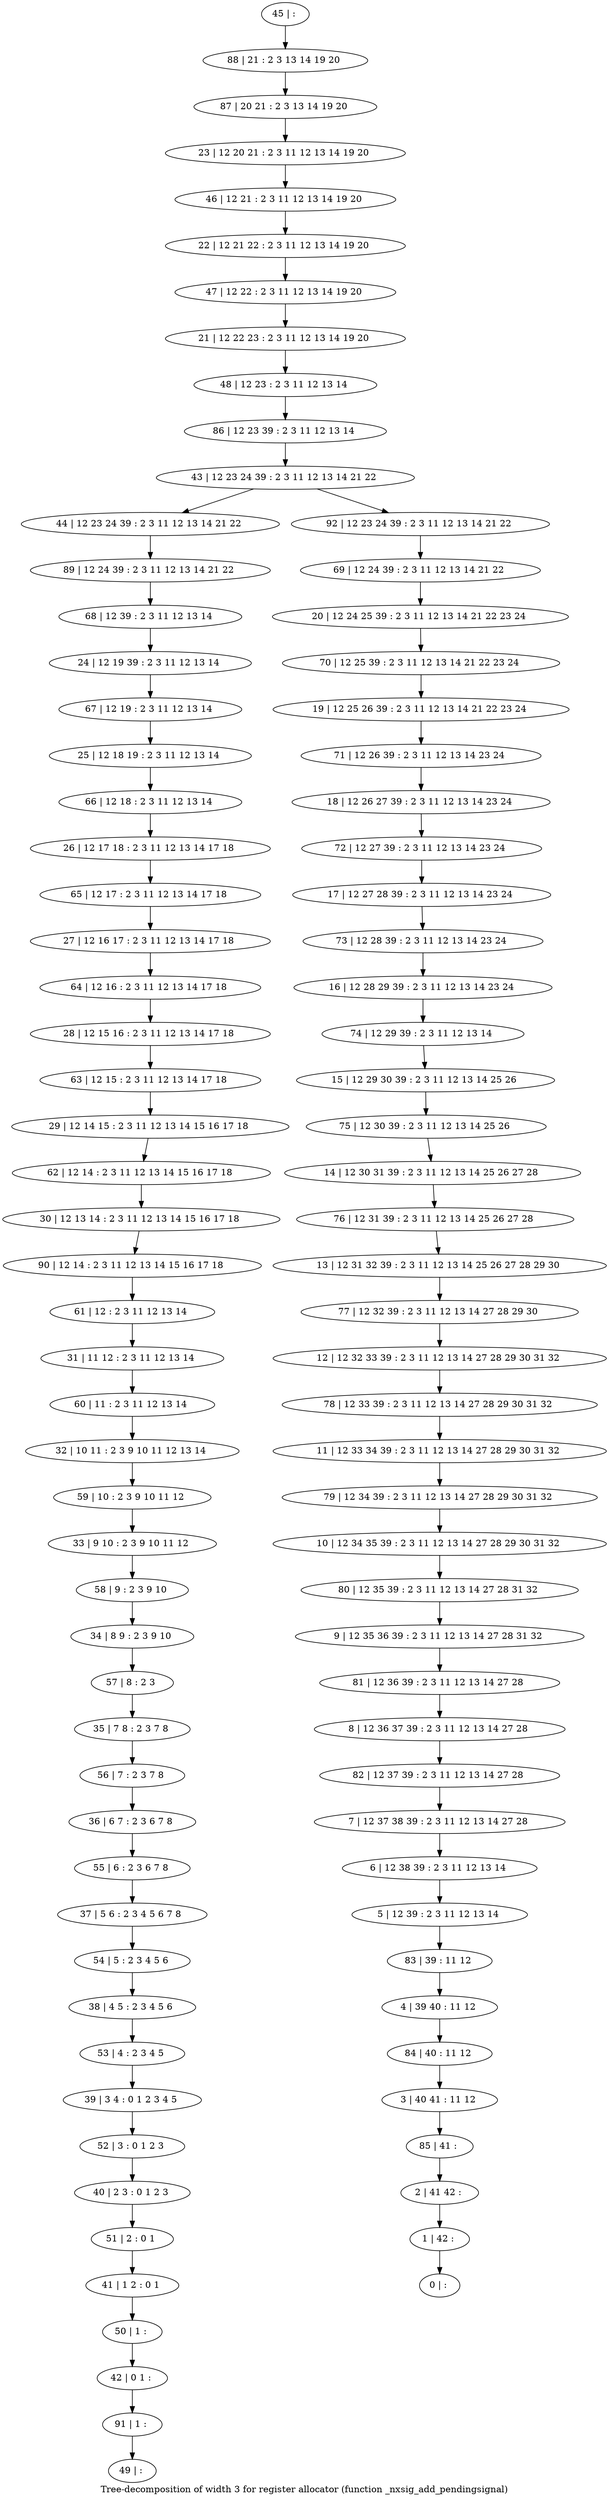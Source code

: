 digraph G {
graph [label="Tree-decomposition of width 3 for register allocator (function _nxsig_add_pendingsignal)"]
0[label="0 | : "];
1[label="1 | 42 : "];
2[label="2 | 41 42 : "];
3[label="3 | 40 41 : 11 12 "];
4[label="4 | 39 40 : 11 12 "];
5[label="5 | 12 39 : 2 3 11 12 13 14 "];
6[label="6 | 12 38 39 : 2 3 11 12 13 14 "];
7[label="7 | 12 37 38 39 : 2 3 11 12 13 14 27 28 "];
8[label="8 | 12 36 37 39 : 2 3 11 12 13 14 27 28 "];
9[label="9 | 12 35 36 39 : 2 3 11 12 13 14 27 28 31 32 "];
10[label="10 | 12 34 35 39 : 2 3 11 12 13 14 27 28 29 30 31 32 "];
11[label="11 | 12 33 34 39 : 2 3 11 12 13 14 27 28 29 30 31 32 "];
12[label="12 | 12 32 33 39 : 2 3 11 12 13 14 27 28 29 30 31 32 "];
13[label="13 | 12 31 32 39 : 2 3 11 12 13 14 25 26 27 28 29 30 "];
14[label="14 | 12 30 31 39 : 2 3 11 12 13 14 25 26 27 28 "];
15[label="15 | 12 29 30 39 : 2 3 11 12 13 14 25 26 "];
16[label="16 | 12 28 29 39 : 2 3 11 12 13 14 23 24 "];
17[label="17 | 12 27 28 39 : 2 3 11 12 13 14 23 24 "];
18[label="18 | 12 26 27 39 : 2 3 11 12 13 14 23 24 "];
19[label="19 | 12 25 26 39 : 2 3 11 12 13 14 21 22 23 24 "];
20[label="20 | 12 24 25 39 : 2 3 11 12 13 14 21 22 23 24 "];
21[label="21 | 12 22 23 : 2 3 11 12 13 14 19 20 "];
22[label="22 | 12 21 22 : 2 3 11 12 13 14 19 20 "];
23[label="23 | 12 20 21 : 2 3 11 12 13 14 19 20 "];
24[label="24 | 12 19 39 : 2 3 11 12 13 14 "];
25[label="25 | 12 18 19 : 2 3 11 12 13 14 "];
26[label="26 | 12 17 18 : 2 3 11 12 13 14 17 18 "];
27[label="27 | 12 16 17 : 2 3 11 12 13 14 17 18 "];
28[label="28 | 12 15 16 : 2 3 11 12 13 14 17 18 "];
29[label="29 | 12 14 15 : 2 3 11 12 13 14 15 16 17 18 "];
30[label="30 | 12 13 14 : 2 3 11 12 13 14 15 16 17 18 "];
31[label="31 | 11 12 : 2 3 11 12 13 14 "];
32[label="32 | 10 11 : 2 3 9 10 11 12 13 14 "];
33[label="33 | 9 10 : 2 3 9 10 11 12 "];
34[label="34 | 8 9 : 2 3 9 10 "];
35[label="35 | 7 8 : 2 3 7 8 "];
36[label="36 | 6 7 : 2 3 6 7 8 "];
37[label="37 | 5 6 : 2 3 4 5 6 7 8 "];
38[label="38 | 4 5 : 2 3 4 5 6 "];
39[label="39 | 3 4 : 0 1 2 3 4 5 "];
40[label="40 | 2 3 : 0 1 2 3 "];
41[label="41 | 1 2 : 0 1 "];
42[label="42 | 0 1 : "];
43[label="43 | 12 23 24 39 : 2 3 11 12 13 14 21 22 "];
44[label="44 | 12 23 24 39 : 2 3 11 12 13 14 21 22 "];
45[label="45 | : "];
46[label="46 | 12 21 : 2 3 11 12 13 14 19 20 "];
47[label="47 | 12 22 : 2 3 11 12 13 14 19 20 "];
48[label="48 | 12 23 : 2 3 11 12 13 14 "];
49[label="49 | : "];
50[label="50 | 1 : "];
51[label="51 | 2 : 0 1 "];
52[label="52 | 3 : 0 1 2 3 "];
53[label="53 | 4 : 2 3 4 5 "];
54[label="54 | 5 : 2 3 4 5 6 "];
55[label="55 | 6 : 2 3 6 7 8 "];
56[label="56 | 7 : 2 3 7 8 "];
57[label="57 | 8 : 2 3 "];
58[label="58 | 9 : 2 3 9 10 "];
59[label="59 | 10 : 2 3 9 10 11 12 "];
60[label="60 | 11 : 2 3 11 12 13 14 "];
61[label="61 | 12 : 2 3 11 12 13 14 "];
62[label="62 | 12 14 : 2 3 11 12 13 14 15 16 17 18 "];
63[label="63 | 12 15 : 2 3 11 12 13 14 17 18 "];
64[label="64 | 12 16 : 2 3 11 12 13 14 17 18 "];
65[label="65 | 12 17 : 2 3 11 12 13 14 17 18 "];
66[label="66 | 12 18 : 2 3 11 12 13 14 "];
67[label="67 | 12 19 : 2 3 11 12 13 14 "];
68[label="68 | 12 39 : 2 3 11 12 13 14 "];
69[label="69 | 12 24 39 : 2 3 11 12 13 14 21 22 "];
70[label="70 | 12 25 39 : 2 3 11 12 13 14 21 22 23 24 "];
71[label="71 | 12 26 39 : 2 3 11 12 13 14 23 24 "];
72[label="72 | 12 27 39 : 2 3 11 12 13 14 23 24 "];
73[label="73 | 12 28 39 : 2 3 11 12 13 14 23 24 "];
74[label="74 | 12 29 39 : 2 3 11 12 13 14 "];
75[label="75 | 12 30 39 : 2 3 11 12 13 14 25 26 "];
76[label="76 | 12 31 39 : 2 3 11 12 13 14 25 26 27 28 "];
77[label="77 | 12 32 39 : 2 3 11 12 13 14 27 28 29 30 "];
78[label="78 | 12 33 39 : 2 3 11 12 13 14 27 28 29 30 31 32 "];
79[label="79 | 12 34 39 : 2 3 11 12 13 14 27 28 29 30 31 32 "];
80[label="80 | 12 35 39 : 2 3 11 12 13 14 27 28 31 32 "];
81[label="81 | 12 36 39 : 2 3 11 12 13 14 27 28 "];
82[label="82 | 12 37 39 : 2 3 11 12 13 14 27 28 "];
83[label="83 | 39 : 11 12 "];
84[label="84 | 40 : 11 12 "];
85[label="85 | 41 : "];
86[label="86 | 12 23 39 : 2 3 11 12 13 14 "];
87[label="87 | 20 21 : 2 3 13 14 19 20 "];
88[label="88 | 21 : 2 3 13 14 19 20 "];
89[label="89 | 12 24 39 : 2 3 11 12 13 14 21 22 "];
90[label="90 | 12 14 : 2 3 11 12 13 14 15 16 17 18 "];
91[label="91 | 1 : "];
92[label="92 | 12 23 24 39 : 2 3 11 12 13 14 21 22 "];
50->42 ;
41->50 ;
51->41 ;
40->51 ;
52->40 ;
39->52 ;
53->39 ;
38->53 ;
54->38 ;
37->54 ;
55->37 ;
36->55 ;
56->36 ;
35->56 ;
57->35 ;
34->57 ;
58->34 ;
33->58 ;
59->33 ;
32->59 ;
60->32 ;
31->60 ;
61->31 ;
62->30 ;
29->62 ;
63->29 ;
28->63 ;
64->28 ;
27->64 ;
65->27 ;
26->65 ;
66->26 ;
25->66 ;
67->25 ;
24->67 ;
68->24 ;
89->68 ;
44->89 ;
90->61 ;
30->90 ;
91->49 ;
42->91 ;
45->88 ;
88->87 ;
87->23 ;
23->46 ;
46->22 ;
22->47 ;
47->21 ;
21->48 ;
48->86 ;
86->43 ;
69->20 ;
20->70 ;
70->19 ;
19->71 ;
71->18 ;
18->72 ;
72->17 ;
17->73 ;
73->16 ;
16->74 ;
74->15 ;
15->75 ;
75->14 ;
14->76 ;
76->13 ;
13->77 ;
77->12 ;
12->78 ;
78->11 ;
11->79 ;
79->10 ;
10->80 ;
80->9 ;
9->81 ;
81->8 ;
8->82 ;
82->7 ;
7->6 ;
6->5 ;
5->83 ;
83->4 ;
4->84 ;
84->3 ;
3->85 ;
85->2 ;
2->1 ;
1->0 ;
92->69 ;
43->44 ;
43->92 ;
}
